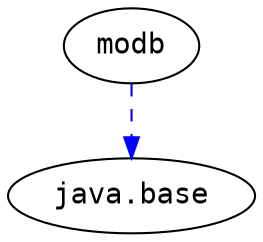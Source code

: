 # Created by depvis.JigsawDepVisualizer on Wed Nov 08 15:22:17 CET 2017
digraph Java9_Dependency_Visualizer {
modb[fontname="Consolas",shape="ellipse",label="modb"];
java_base[fontname="Consolas",shape="ellipse",label="java.base"];
modb -> java_base[color="#0000ff",fontname="Consolas",fontcolor="#0000ff",style="dashed",weight="16"]
}

